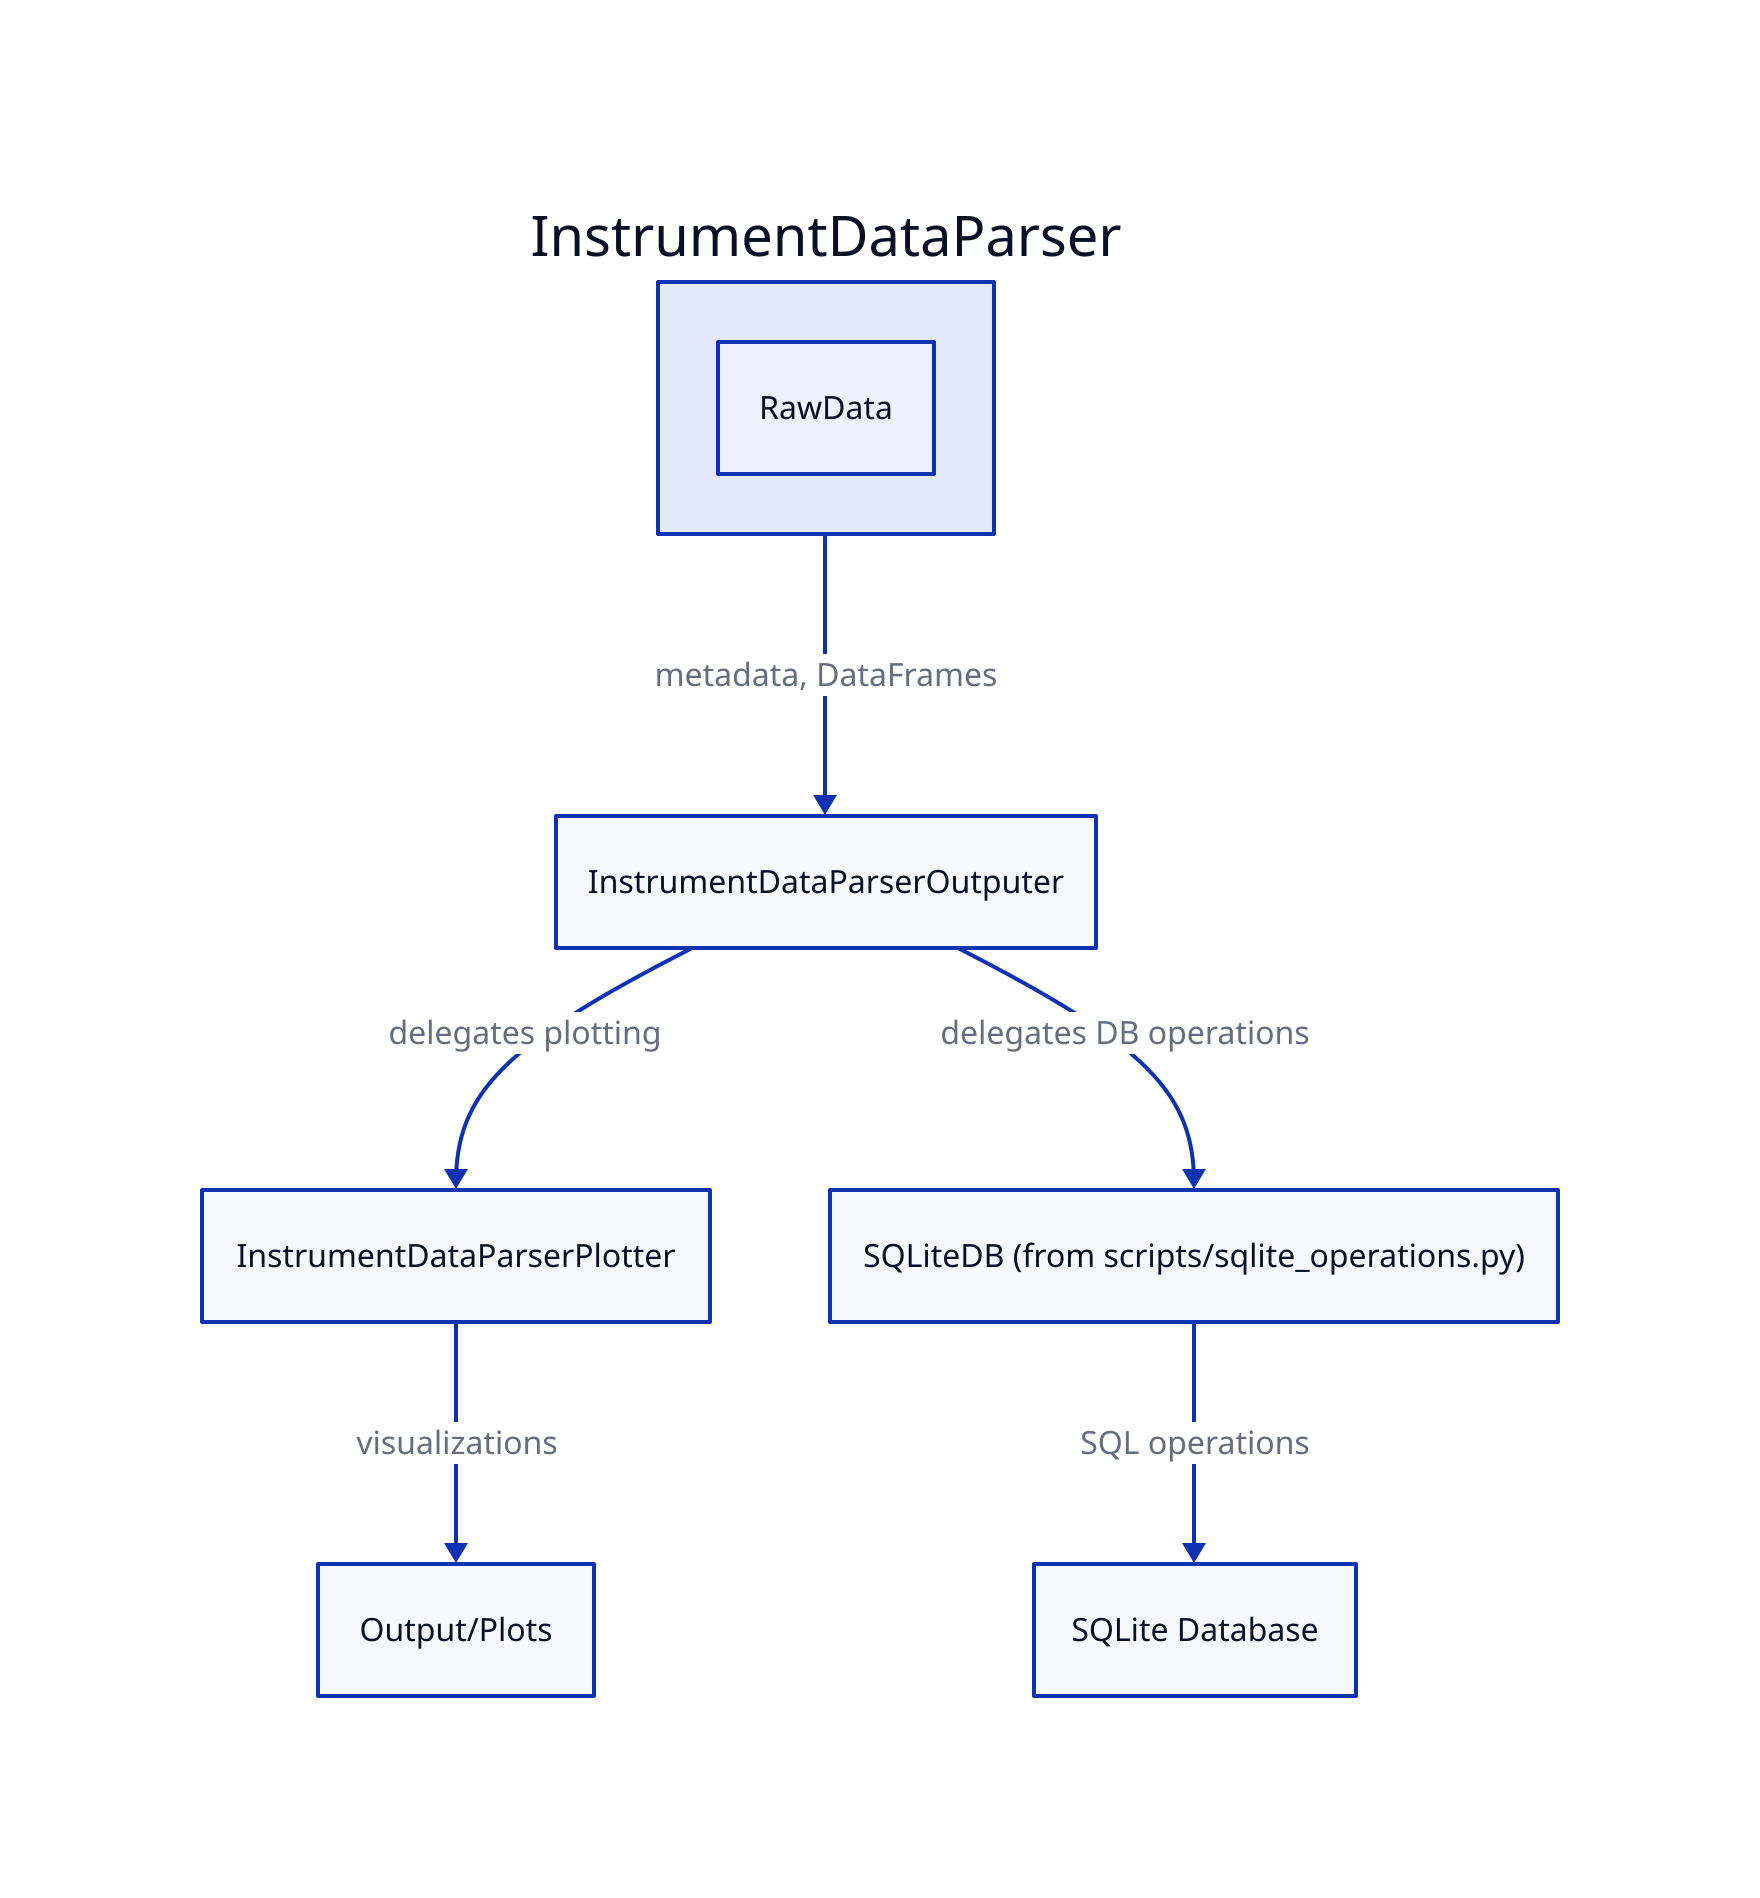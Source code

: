direction: down

InstrumentDataParser: "InstrumentDataParser"
InstrumentDataParserPlotter: "InstrumentDataParserPlotter"
InstrumentDataParserOutputer: "InstrumentDataParserOutputer"
SQLiteDB: "SQLiteDB (from scripts/sqlite_operations.py)"
Plots: "Output/Plots"
Database: "SQLite Database"

InstrumentDataParser: {
  RawData
}

InstrumentDataParser -> InstrumentDataParserOutputer: "metadata, DataFrames"
InstrumentDataParserOutputer -> InstrumentDataParserPlotter: "delegates plotting"
InstrumentDataParserOutputer -> SQLiteDB: "delegates DB operations"
InstrumentDataParserPlotter -> Plots: "visualizations"
SQLiteDB -> Database: "SQL operations"
